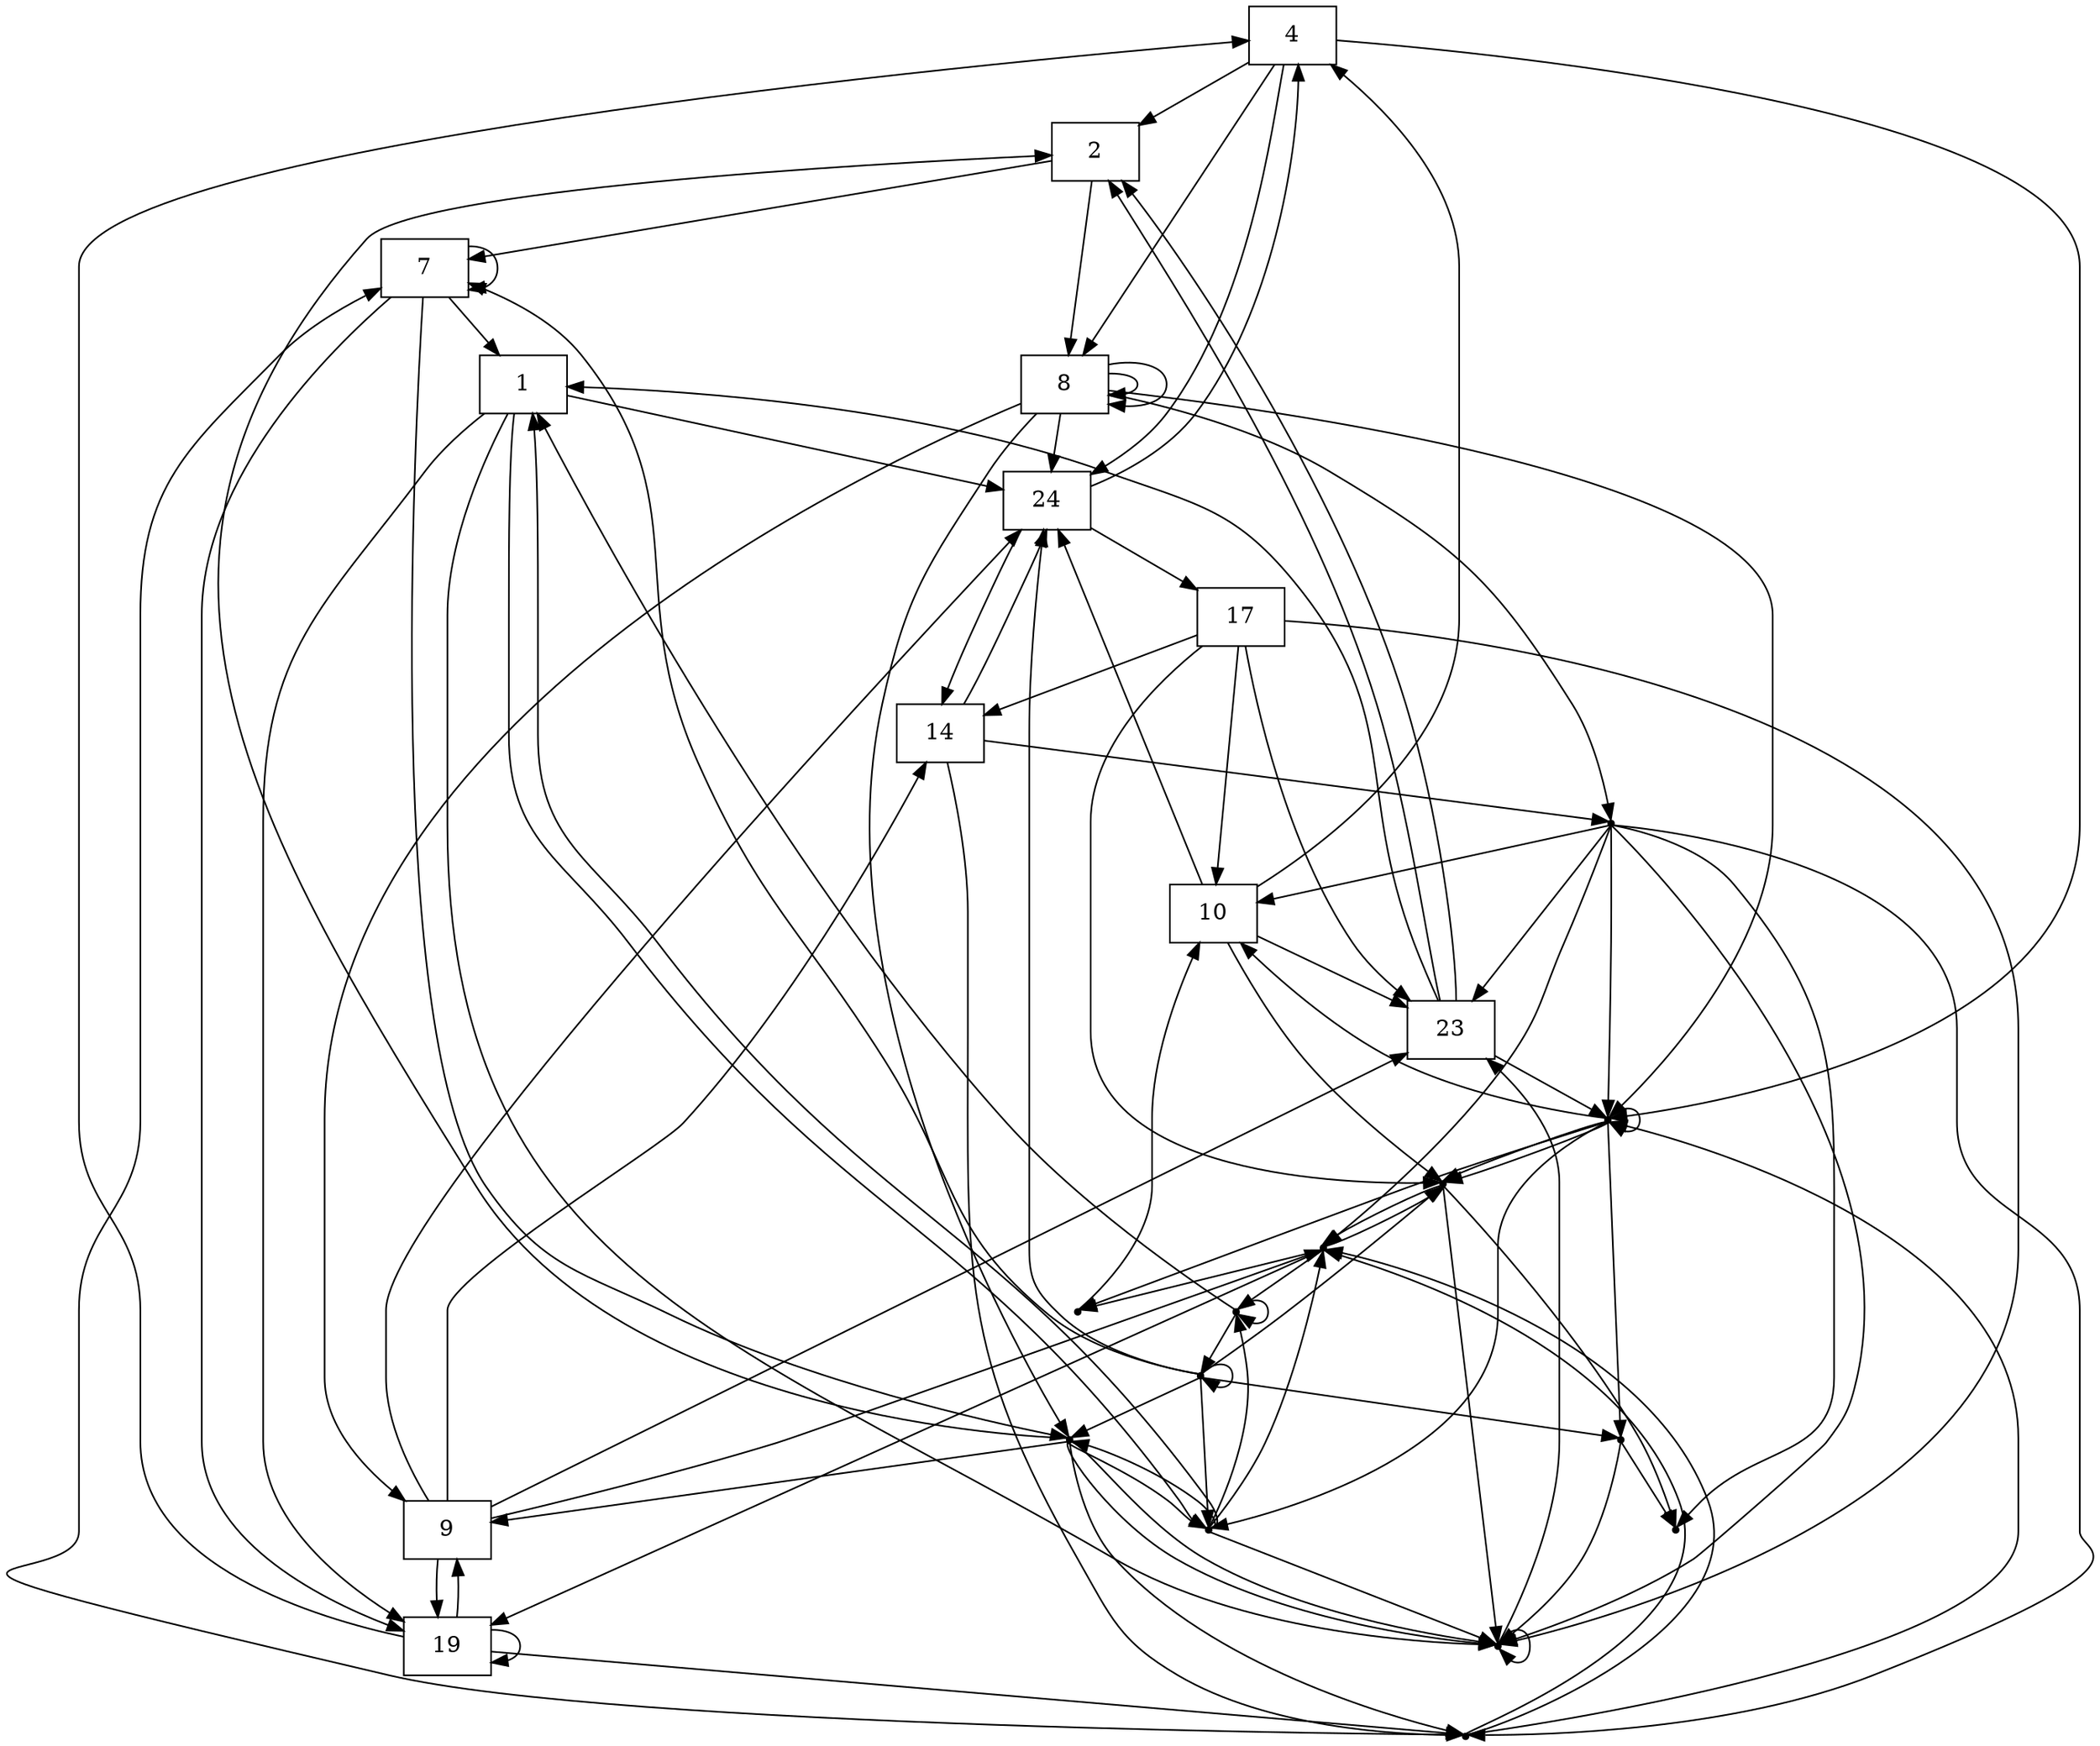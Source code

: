 digraph {


4 [shape=box]
2 [shape=box]
14 [shape=box]
6 [shape=point]
21 [shape=point]
15 [shape=point]
7 [shape=box]
8 [shape=box]
10 [shape=box]
16 [shape=point]
1 [shape=box]
24 [shape=box]
17 [shape=box]
12 [shape=point]
0 [shape=point]
20 [shape=point]
23 [shape=box]
19 [shape=box]
18 [shape=point]
5 [shape=point]
22 [shape=point]
11 [shape=point]
3 [shape=point]
9 [shape=box]
13 [shape=point]

4 -> 2
14 -> 6
21 -> 15
2 -> 7
2 -> 8
10 -> 21
6 -> 16
1 -> 24
17 -> 14
12 -> 15
0 -> 20
24 -> 4
23 -> 2
8 -> 24
16 -> 7
1 -> 19
4 -> 18
17 -> 10
20 -> 19
16 -> 18
7 -> 19
23 -> 1
17 -> 21
20 -> 21
5 -> 5
22 -> 23
20 -> 11
23 -> 18
10 -> 24
7 -> 3
8 -> 18
0 -> 1
18 -> 10
6 -> 23
10 -> 4
19 -> 16
6 -> 20
18 -> 12
6 -> 22
8 -> 8
18 -> 18
12 -> 22
24 -> 14
16 -> 20
5 -> 0
5 -> 12
8 -> 3
0 -> 22
18 -> 21
1 -> 22
6 -> 18
9 -> 14
24 -> 17
1 -> 0
6 -> 15
8 -> 6
8 -> 9
5 -> 21
3 -> 22
18 -> 0
19 -> 19
5 -> 24
13 -> 13
9 -> 24
5 -> 7
9 -> 19
11 -> 10
9 -> 23
18 -> 11
19 -> 4
13 -> 1
3 -> 0
20 -> 13
21 -> 22
21 -> 20
17 -> 23
14 -> 24
5 -> 3
7 -> 1
19 -> 9
4 -> 24
22 -> 22
8 -> 8
4 -> 8
14 -> 16
16 -> 20
10 -> 23
18 -> 21
0 -> 3
17 -> 22
0 -> 13
3 -> 22
3 -> 2
3 -> 9
7 -> 7
6 -> 10
23 -> 2
3 -> 16
13 -> 5
9 -> 20
}
